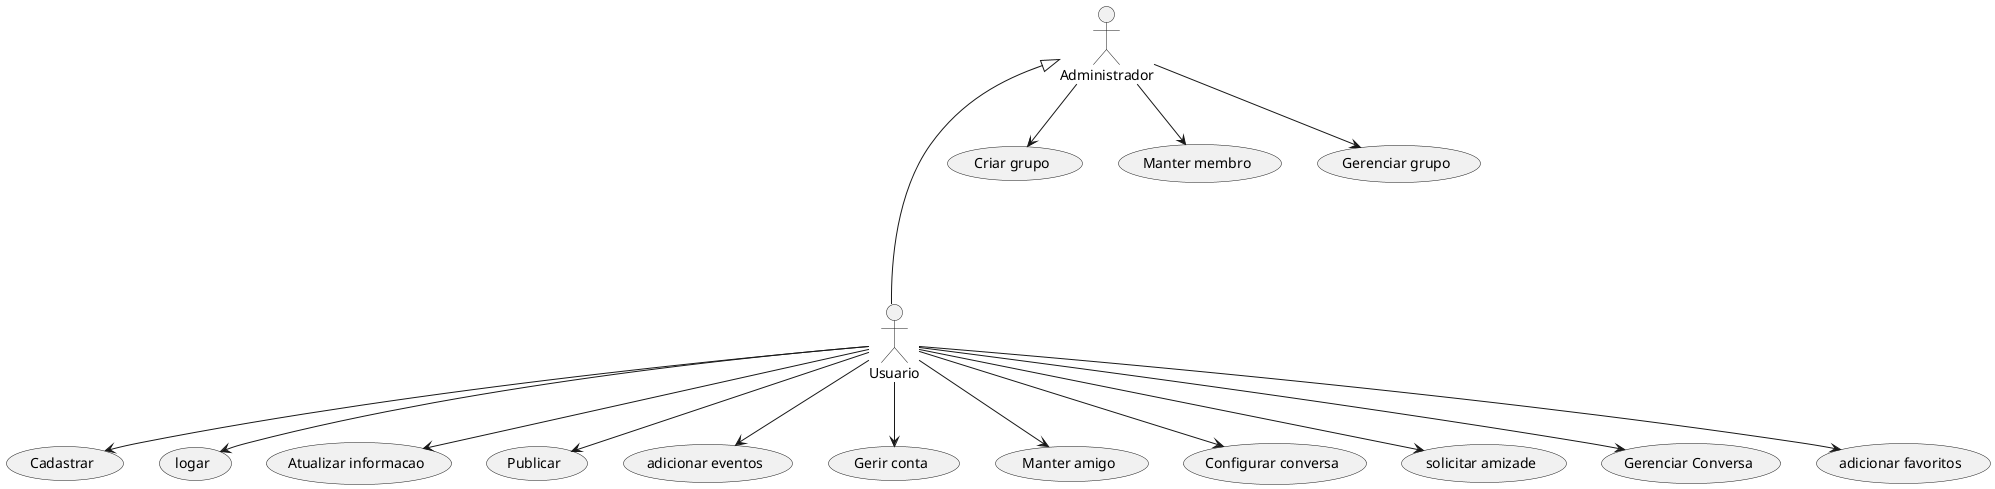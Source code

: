 @startuml
:Usuario: as usr
:Administrador: as admin
admin <|---- usr

usr -->(Cadastrar)
usr -->(logar)
usr --> (Atualizar informacao)
usr --> (Publicar)
usr --> (adicionar eventos)
usr -->(Gerir conta)
usr -->(Manter amigo)
usr -->(Configurar conversa)
usr --> (solicitar amizade)
usr -->(Gerenciar Conversa)
usr -->(adicionar favoritos)
admin -->(Criar grupo)
admin -->(Manter membro)
admin -->(Gerenciar grupo)

@enduml
